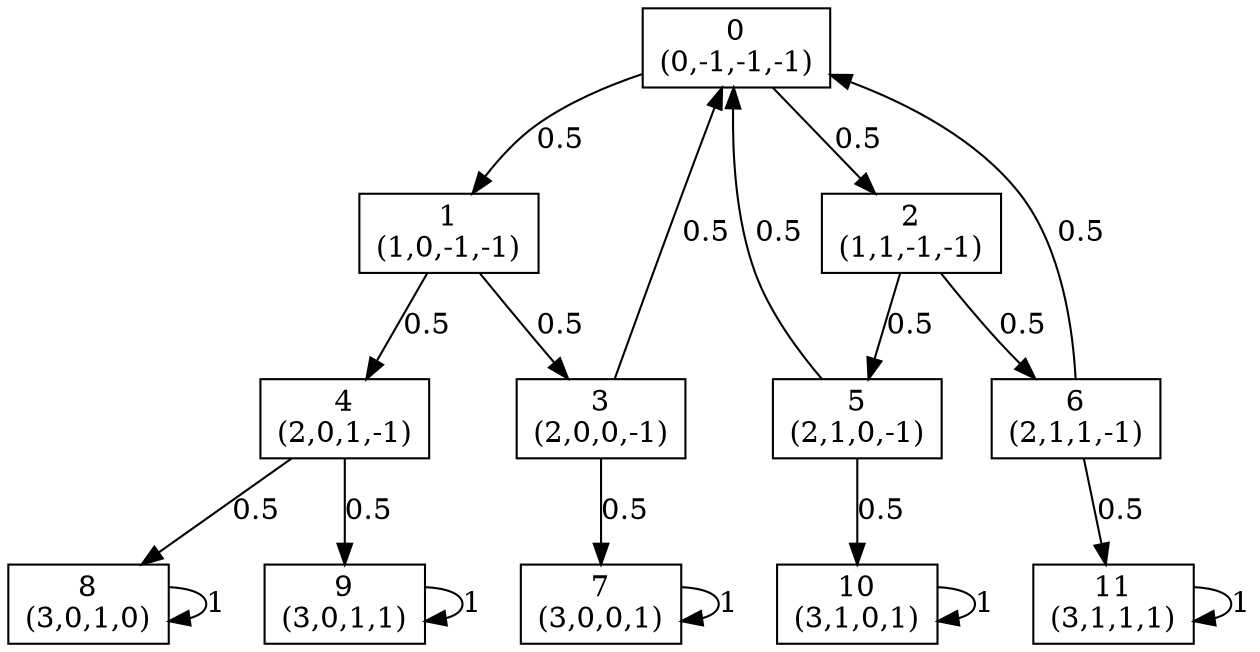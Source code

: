 digraph P {
node [shape=box];
0 -> 1 [ label="0.5" ];
0 -> 2 [ label="0.5" ];
1 -> 3 [ label="0.5" ];
1 -> 4 [ label="0.5" ];
2 -> 5 [ label="0.5" ];
2 -> 6 [ label="0.5" ];
3 -> 0 [ label="0.5" ];
3 -> 7 [ label="0.5" ];
4 -> 8 [ label="0.5" ];
4 -> 9 [ label="0.5" ];
5 -> 0 [ label="0.5" ];
5 -> 10 [ label="0.5" ];
6 -> 0 [ label="0.5" ];
6 -> 11 [ label="0.5" ];
7 -> 7 [ label="1" ];
8 -> 8 [ label="1" ];
9 -> 9 [ label="1" ];
10 -> 10 [ label="1" ];
11 -> 11 [ label="1" ];
0 [label="0\n(0,-1,-1,-1)"];
1 [label="1\n(1,0,-1,-1)"];
2 [label="2\n(1,1,-1,-1)"];
3 [label="3\n(2,0,0,-1)"];
4 [label="4\n(2,0,1,-1)"];
5 [label="5\n(2,1,0,-1)"];
6 [label="6\n(2,1,1,-1)"];
7 [label="7\n(3,0,0,1)"];
8 [label="8\n(3,0,1,0)"];
9 [label="9\n(3,0,1,1)"];
10 [label="10\n(3,1,0,1)"];
11 [label="11\n(3,1,1,1)"];
}
